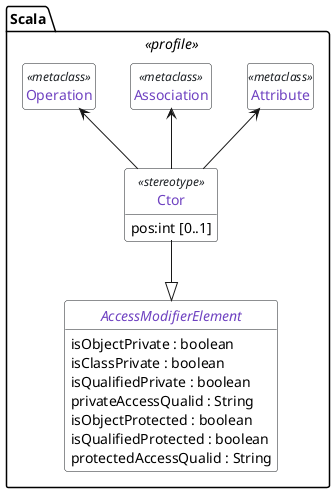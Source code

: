 @startuml

package Scala <<profile>> {

    class Attribute <<metaclass>>
    class Association <<metaclass>>
    class Operation <<metaclass>> 

    abstract class AccessModifierElement {
        isObjectPrivate : boolean 
        isClassPrivate : boolean  
        isQualifiedPrivate : boolean 
        privateAccessQualid : String 
        isObjectProtected : boolean
        isQualifiedProtected : boolean
        protectedAccessQualid : String
    }

    class Ctor <<stereotype>> {
        pos:int [0..1]
    }

    Operation <-- Ctor 
    Attribute <-- Ctor 
    Association <-- Ctor 
    Ctor --|> AccessModifierElement
}

hide class circle
hide Attribute members 
hide Association members 
hide Ctor methods 
hide AccessModifierElement methods
hide <<metaclass>> members 

skinparam defaultFontName Source Code Pro

skinparam ClassStereotypeFontColor #1b1f23

skinparam class {
    BackgroundColor White
    BorderColor #1b1f23
    ArrowColor #1b1f23
    FontColor #6f42c1
}

skinparam note {
    BackgroundColor White
    BorderColor #1b1f23
    ArrowColor #1b1f23
    FontColor #d73a49
}


skinparam stereotype {
    FontColor #d73a49
}

hide circle

@enduml 